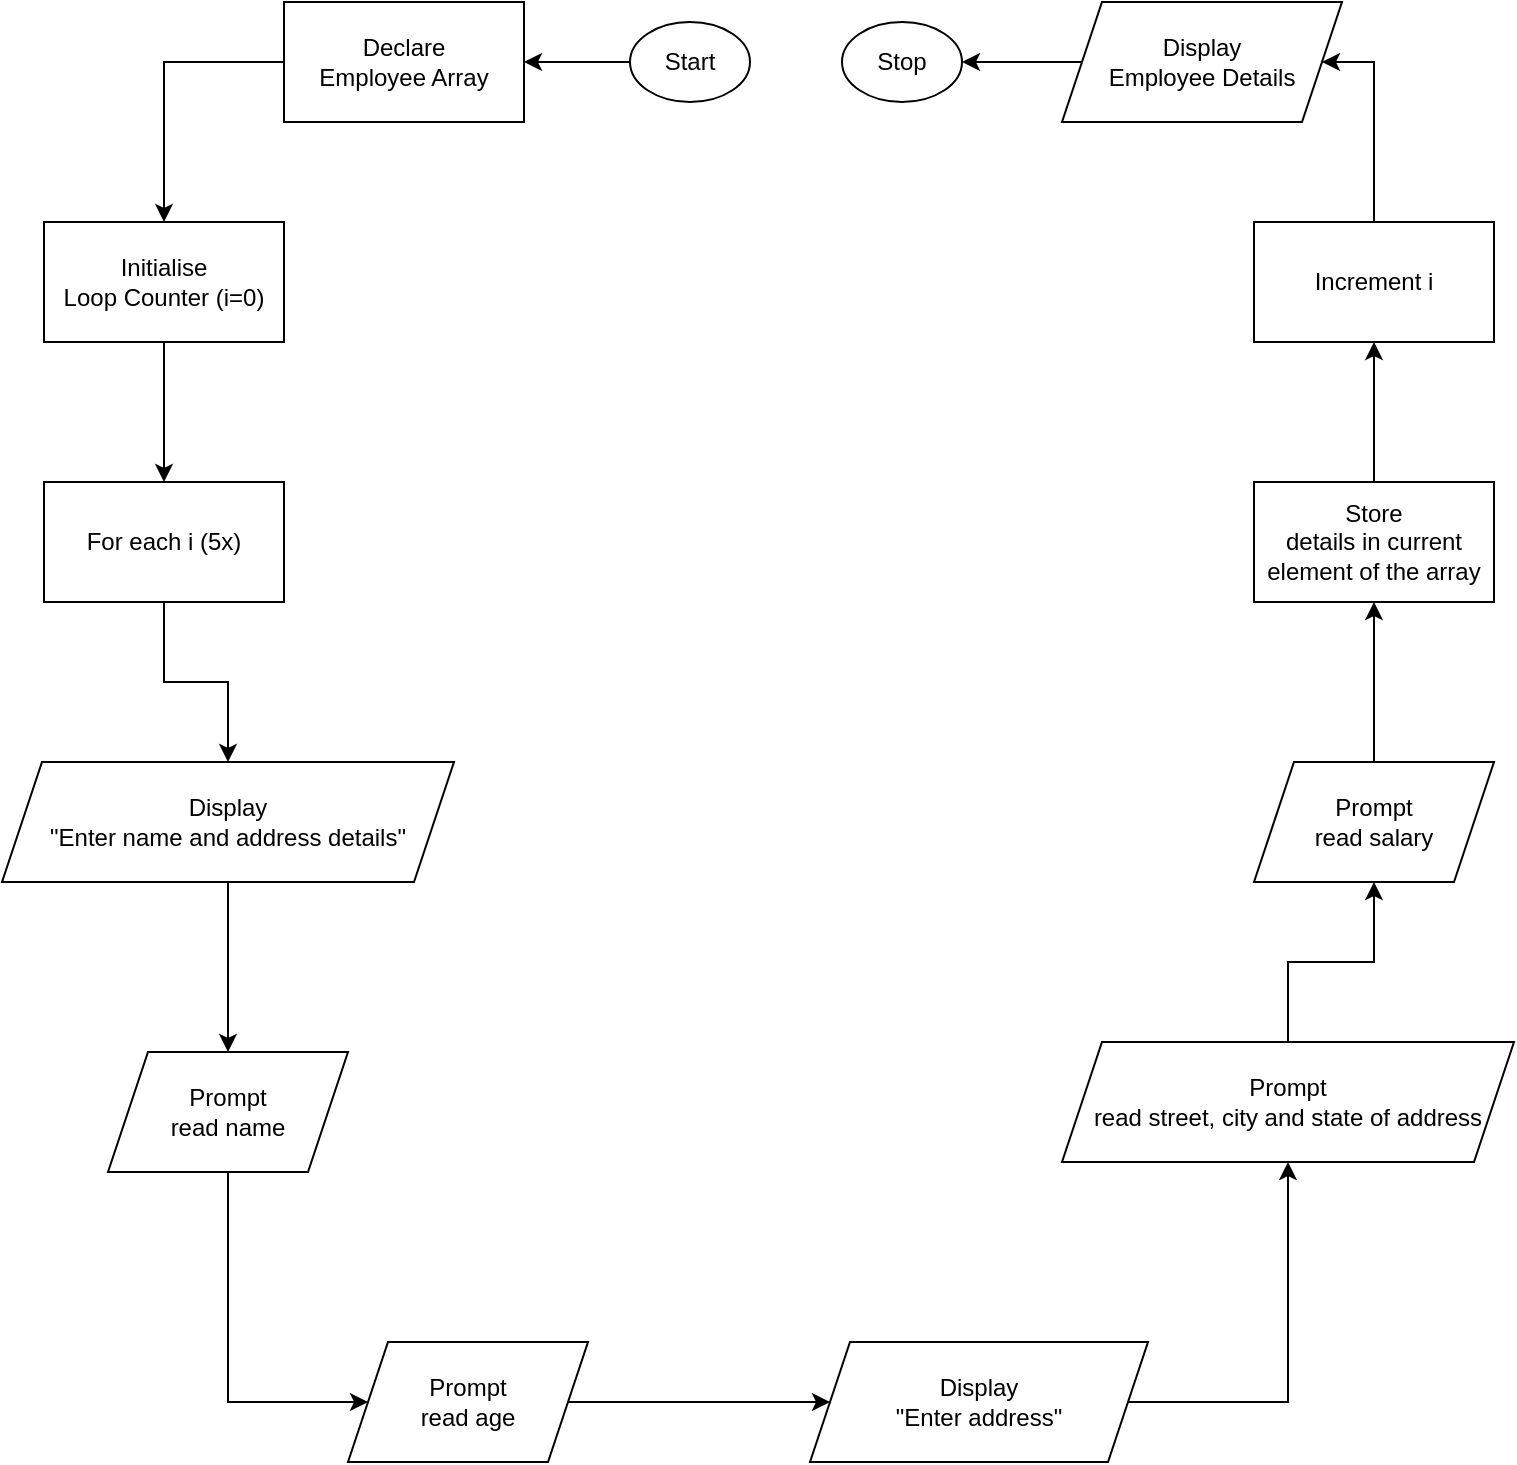 <mxfile version="22.1.5" type="device">
  <diagram name="Page-1" id="vQP9hLYBUp4dAKwmtIgp">
    <mxGraphModel dx="1020" dy="680" grid="1" gridSize="10" guides="1" tooltips="1" connect="1" arrows="1" fold="1" page="1" pageScale="1" pageWidth="827" pageHeight="1169" math="0" shadow="0">
      <root>
        <mxCell id="0" />
        <mxCell id="1" parent="0" />
        <mxCell id="AIXgzcjw58ZIXvBcZ5kv-259" style="edgeStyle=orthogonalEdgeStyle;rounded=0;orthogonalLoop=1;jettySize=auto;html=1;entryX=1;entryY=0.5;entryDx=0;entryDy=0;" edge="1" parent="1" source="AIXgzcjw58ZIXvBcZ5kv-245" target="AIXgzcjw58ZIXvBcZ5kv-246">
          <mxGeometry relative="1" as="geometry" />
        </mxCell>
        <mxCell id="AIXgzcjw58ZIXvBcZ5kv-245" value="Start" style="ellipse;whiteSpace=wrap;html=1;" vertex="1" parent="1">
          <mxGeometry x="354" y="40" width="60" height="40" as="geometry" />
        </mxCell>
        <mxCell id="AIXgzcjw58ZIXvBcZ5kv-260" style="edgeStyle=orthogonalEdgeStyle;rounded=0;orthogonalLoop=1;jettySize=auto;html=1;" edge="1" parent="1" source="AIXgzcjw58ZIXvBcZ5kv-246" target="AIXgzcjw58ZIXvBcZ5kv-247">
          <mxGeometry relative="1" as="geometry">
            <Array as="points">
              <mxPoint x="121" y="60" />
            </Array>
          </mxGeometry>
        </mxCell>
        <mxCell id="AIXgzcjw58ZIXvBcZ5kv-246" value="Declare&lt;br&gt;Employee Array" style="rounded=0;whiteSpace=wrap;html=1;" vertex="1" parent="1">
          <mxGeometry x="181" y="30" width="120" height="60" as="geometry" />
        </mxCell>
        <mxCell id="AIXgzcjw58ZIXvBcZ5kv-261" style="edgeStyle=orthogonalEdgeStyle;rounded=0;orthogonalLoop=1;jettySize=auto;html=1;entryX=0.5;entryY=0;entryDx=0;entryDy=0;" edge="1" parent="1" source="AIXgzcjw58ZIXvBcZ5kv-247" target="AIXgzcjw58ZIXvBcZ5kv-248">
          <mxGeometry relative="1" as="geometry" />
        </mxCell>
        <mxCell id="AIXgzcjw58ZIXvBcZ5kv-247" value="Initialise&lt;br&gt;Loop Counter (i=0)" style="rounded=0;whiteSpace=wrap;html=1;" vertex="1" parent="1">
          <mxGeometry x="61" y="140" width="120" height="60" as="geometry" />
        </mxCell>
        <mxCell id="AIXgzcjw58ZIXvBcZ5kv-262" style="edgeStyle=orthogonalEdgeStyle;rounded=0;orthogonalLoop=1;jettySize=auto;html=1;" edge="1" parent="1" source="AIXgzcjw58ZIXvBcZ5kv-248" target="AIXgzcjw58ZIXvBcZ5kv-249">
          <mxGeometry relative="1" as="geometry" />
        </mxCell>
        <mxCell id="AIXgzcjw58ZIXvBcZ5kv-248" value="For each i (5x)" style="rounded=0;whiteSpace=wrap;html=1;" vertex="1" parent="1">
          <mxGeometry x="61" y="270" width="120" height="60" as="geometry" />
        </mxCell>
        <mxCell id="AIXgzcjw58ZIXvBcZ5kv-263" style="edgeStyle=orthogonalEdgeStyle;rounded=0;orthogonalLoop=1;jettySize=auto;html=1;" edge="1" parent="1" source="AIXgzcjw58ZIXvBcZ5kv-249" target="AIXgzcjw58ZIXvBcZ5kv-250">
          <mxGeometry relative="1" as="geometry" />
        </mxCell>
        <mxCell id="AIXgzcjw58ZIXvBcZ5kv-249" value="Display&lt;br&gt;&quot;Enter name and address details&quot;" style="shape=parallelogram;perimeter=parallelogramPerimeter;whiteSpace=wrap;html=1;fixedSize=1;" vertex="1" parent="1">
          <mxGeometry x="40" y="410" width="226" height="60" as="geometry" />
        </mxCell>
        <mxCell id="AIXgzcjw58ZIXvBcZ5kv-264" style="edgeStyle=orthogonalEdgeStyle;rounded=0;orthogonalLoop=1;jettySize=auto;html=1;entryX=0;entryY=0.5;entryDx=0;entryDy=0;" edge="1" parent="1" source="AIXgzcjw58ZIXvBcZ5kv-250" target="AIXgzcjw58ZIXvBcZ5kv-251">
          <mxGeometry relative="1" as="geometry">
            <Array as="points">
              <mxPoint x="153" y="730" />
            </Array>
          </mxGeometry>
        </mxCell>
        <mxCell id="AIXgzcjw58ZIXvBcZ5kv-250" value="Prompt&lt;br&gt;read name" style="shape=parallelogram;perimeter=parallelogramPerimeter;whiteSpace=wrap;html=1;fixedSize=1;" vertex="1" parent="1">
          <mxGeometry x="93" y="555" width="120" height="60" as="geometry" />
        </mxCell>
        <mxCell id="AIXgzcjw58ZIXvBcZ5kv-265" style="edgeStyle=orthogonalEdgeStyle;rounded=0;orthogonalLoop=1;jettySize=auto;html=1;entryX=0;entryY=0.5;entryDx=0;entryDy=0;" edge="1" parent="1" source="AIXgzcjw58ZIXvBcZ5kv-251" target="AIXgzcjw58ZIXvBcZ5kv-252">
          <mxGeometry relative="1" as="geometry" />
        </mxCell>
        <mxCell id="AIXgzcjw58ZIXvBcZ5kv-251" value="Prompt&lt;br&gt;read age" style="shape=parallelogram;perimeter=parallelogramPerimeter;whiteSpace=wrap;html=1;fixedSize=1;" vertex="1" parent="1">
          <mxGeometry x="213" y="700" width="120" height="60" as="geometry" />
        </mxCell>
        <mxCell id="AIXgzcjw58ZIXvBcZ5kv-272" style="edgeStyle=orthogonalEdgeStyle;rounded=0;orthogonalLoop=1;jettySize=auto;html=1;" edge="1" parent="1" source="AIXgzcjw58ZIXvBcZ5kv-252" target="AIXgzcjw58ZIXvBcZ5kv-253">
          <mxGeometry relative="1" as="geometry">
            <Array as="points">
              <mxPoint x="683" y="730" />
            </Array>
          </mxGeometry>
        </mxCell>
        <mxCell id="AIXgzcjw58ZIXvBcZ5kv-252" value="Display&lt;br&gt;&quot;Enter address&quot;" style="shape=parallelogram;perimeter=parallelogramPerimeter;whiteSpace=wrap;html=1;fixedSize=1;" vertex="1" parent="1">
          <mxGeometry x="444" y="700" width="169" height="60" as="geometry" />
        </mxCell>
        <mxCell id="AIXgzcjw58ZIXvBcZ5kv-267" style="edgeStyle=orthogonalEdgeStyle;rounded=0;orthogonalLoop=1;jettySize=auto;html=1;entryX=0.5;entryY=1;entryDx=0;entryDy=0;" edge="1" parent="1" source="AIXgzcjw58ZIXvBcZ5kv-253" target="AIXgzcjw58ZIXvBcZ5kv-254">
          <mxGeometry relative="1" as="geometry" />
        </mxCell>
        <mxCell id="AIXgzcjw58ZIXvBcZ5kv-253" value="Prompt&lt;br&gt;read street, city and state of address" style="shape=parallelogram;perimeter=parallelogramPerimeter;whiteSpace=wrap;html=1;fixedSize=1;" vertex="1" parent="1">
          <mxGeometry x="570" y="550" width="226" height="60" as="geometry" />
        </mxCell>
        <mxCell id="AIXgzcjw58ZIXvBcZ5kv-268" style="edgeStyle=orthogonalEdgeStyle;rounded=0;orthogonalLoop=1;jettySize=auto;html=1;entryX=0.5;entryY=1;entryDx=0;entryDy=0;" edge="1" parent="1" source="AIXgzcjw58ZIXvBcZ5kv-254" target="AIXgzcjw58ZIXvBcZ5kv-255">
          <mxGeometry relative="1" as="geometry" />
        </mxCell>
        <mxCell id="AIXgzcjw58ZIXvBcZ5kv-254" value="Prompt&lt;br&gt;read salary" style="shape=parallelogram;perimeter=parallelogramPerimeter;whiteSpace=wrap;html=1;fixedSize=1;" vertex="1" parent="1">
          <mxGeometry x="666" y="410" width="120" height="60" as="geometry" />
        </mxCell>
        <mxCell id="AIXgzcjw58ZIXvBcZ5kv-269" style="edgeStyle=orthogonalEdgeStyle;rounded=0;orthogonalLoop=1;jettySize=auto;html=1;entryX=0.5;entryY=1;entryDx=0;entryDy=0;" edge="1" parent="1" source="AIXgzcjw58ZIXvBcZ5kv-255" target="AIXgzcjw58ZIXvBcZ5kv-256">
          <mxGeometry relative="1" as="geometry" />
        </mxCell>
        <mxCell id="AIXgzcjw58ZIXvBcZ5kv-255" value="Store&lt;br&gt;details in current element of the array" style="rounded=0;whiteSpace=wrap;html=1;" vertex="1" parent="1">
          <mxGeometry x="666" y="270" width="120" height="60" as="geometry" />
        </mxCell>
        <mxCell id="AIXgzcjw58ZIXvBcZ5kv-270" style="edgeStyle=orthogonalEdgeStyle;rounded=0;orthogonalLoop=1;jettySize=auto;html=1;entryX=1;entryY=0.5;entryDx=0;entryDy=0;" edge="1" parent="1" source="AIXgzcjw58ZIXvBcZ5kv-256" target="AIXgzcjw58ZIXvBcZ5kv-257">
          <mxGeometry relative="1" as="geometry">
            <Array as="points">
              <mxPoint x="726" y="60" />
            </Array>
          </mxGeometry>
        </mxCell>
        <mxCell id="AIXgzcjw58ZIXvBcZ5kv-256" value="Increment i" style="rounded=0;whiteSpace=wrap;html=1;" vertex="1" parent="1">
          <mxGeometry x="666" y="140" width="120" height="60" as="geometry" />
        </mxCell>
        <mxCell id="AIXgzcjw58ZIXvBcZ5kv-271" style="edgeStyle=orthogonalEdgeStyle;rounded=0;orthogonalLoop=1;jettySize=auto;html=1;entryX=1;entryY=0.5;entryDx=0;entryDy=0;" edge="1" parent="1" source="AIXgzcjw58ZIXvBcZ5kv-257" target="AIXgzcjw58ZIXvBcZ5kv-258">
          <mxGeometry relative="1" as="geometry" />
        </mxCell>
        <mxCell id="AIXgzcjw58ZIXvBcZ5kv-257" value="Display&lt;br&gt;Employee Details" style="shape=parallelogram;perimeter=parallelogramPerimeter;whiteSpace=wrap;html=1;fixedSize=1;" vertex="1" parent="1">
          <mxGeometry x="570" y="30" width="140" height="60" as="geometry" />
        </mxCell>
        <mxCell id="AIXgzcjw58ZIXvBcZ5kv-258" value="Stop" style="ellipse;whiteSpace=wrap;html=1;" vertex="1" parent="1">
          <mxGeometry x="460" y="40" width="60" height="40" as="geometry" />
        </mxCell>
      </root>
    </mxGraphModel>
  </diagram>
</mxfile>
